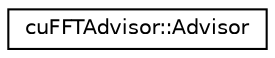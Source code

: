 digraph "Graphical Class Hierarchy"
{
  edge [fontname="Helvetica",fontsize="10",labelfontname="Helvetica",labelfontsize="10"];
  node [fontname="Helvetica",fontsize="10",shape=record];
  rankdir="LR";
  Node0 [label="cuFFTAdvisor::Advisor",height=0.2,width=0.4,color="black", fillcolor="white", style="filled",URL="$classcuFFTAdvisor_1_1Advisor.html"];
}
